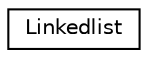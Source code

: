 digraph "Graphical Class Hierarchy"
{
  edge [fontname="Helvetica",fontsize="10",labelfontname="Helvetica",labelfontsize="10"];
  node [fontname="Helvetica",fontsize="10",shape=record];
  rankdir="LR";
  Node0 [label="Linkedlist",height=0.2,width=0.4,color="black", fillcolor="white", style="filled",URL="$classLinkedlist.html"];
}
